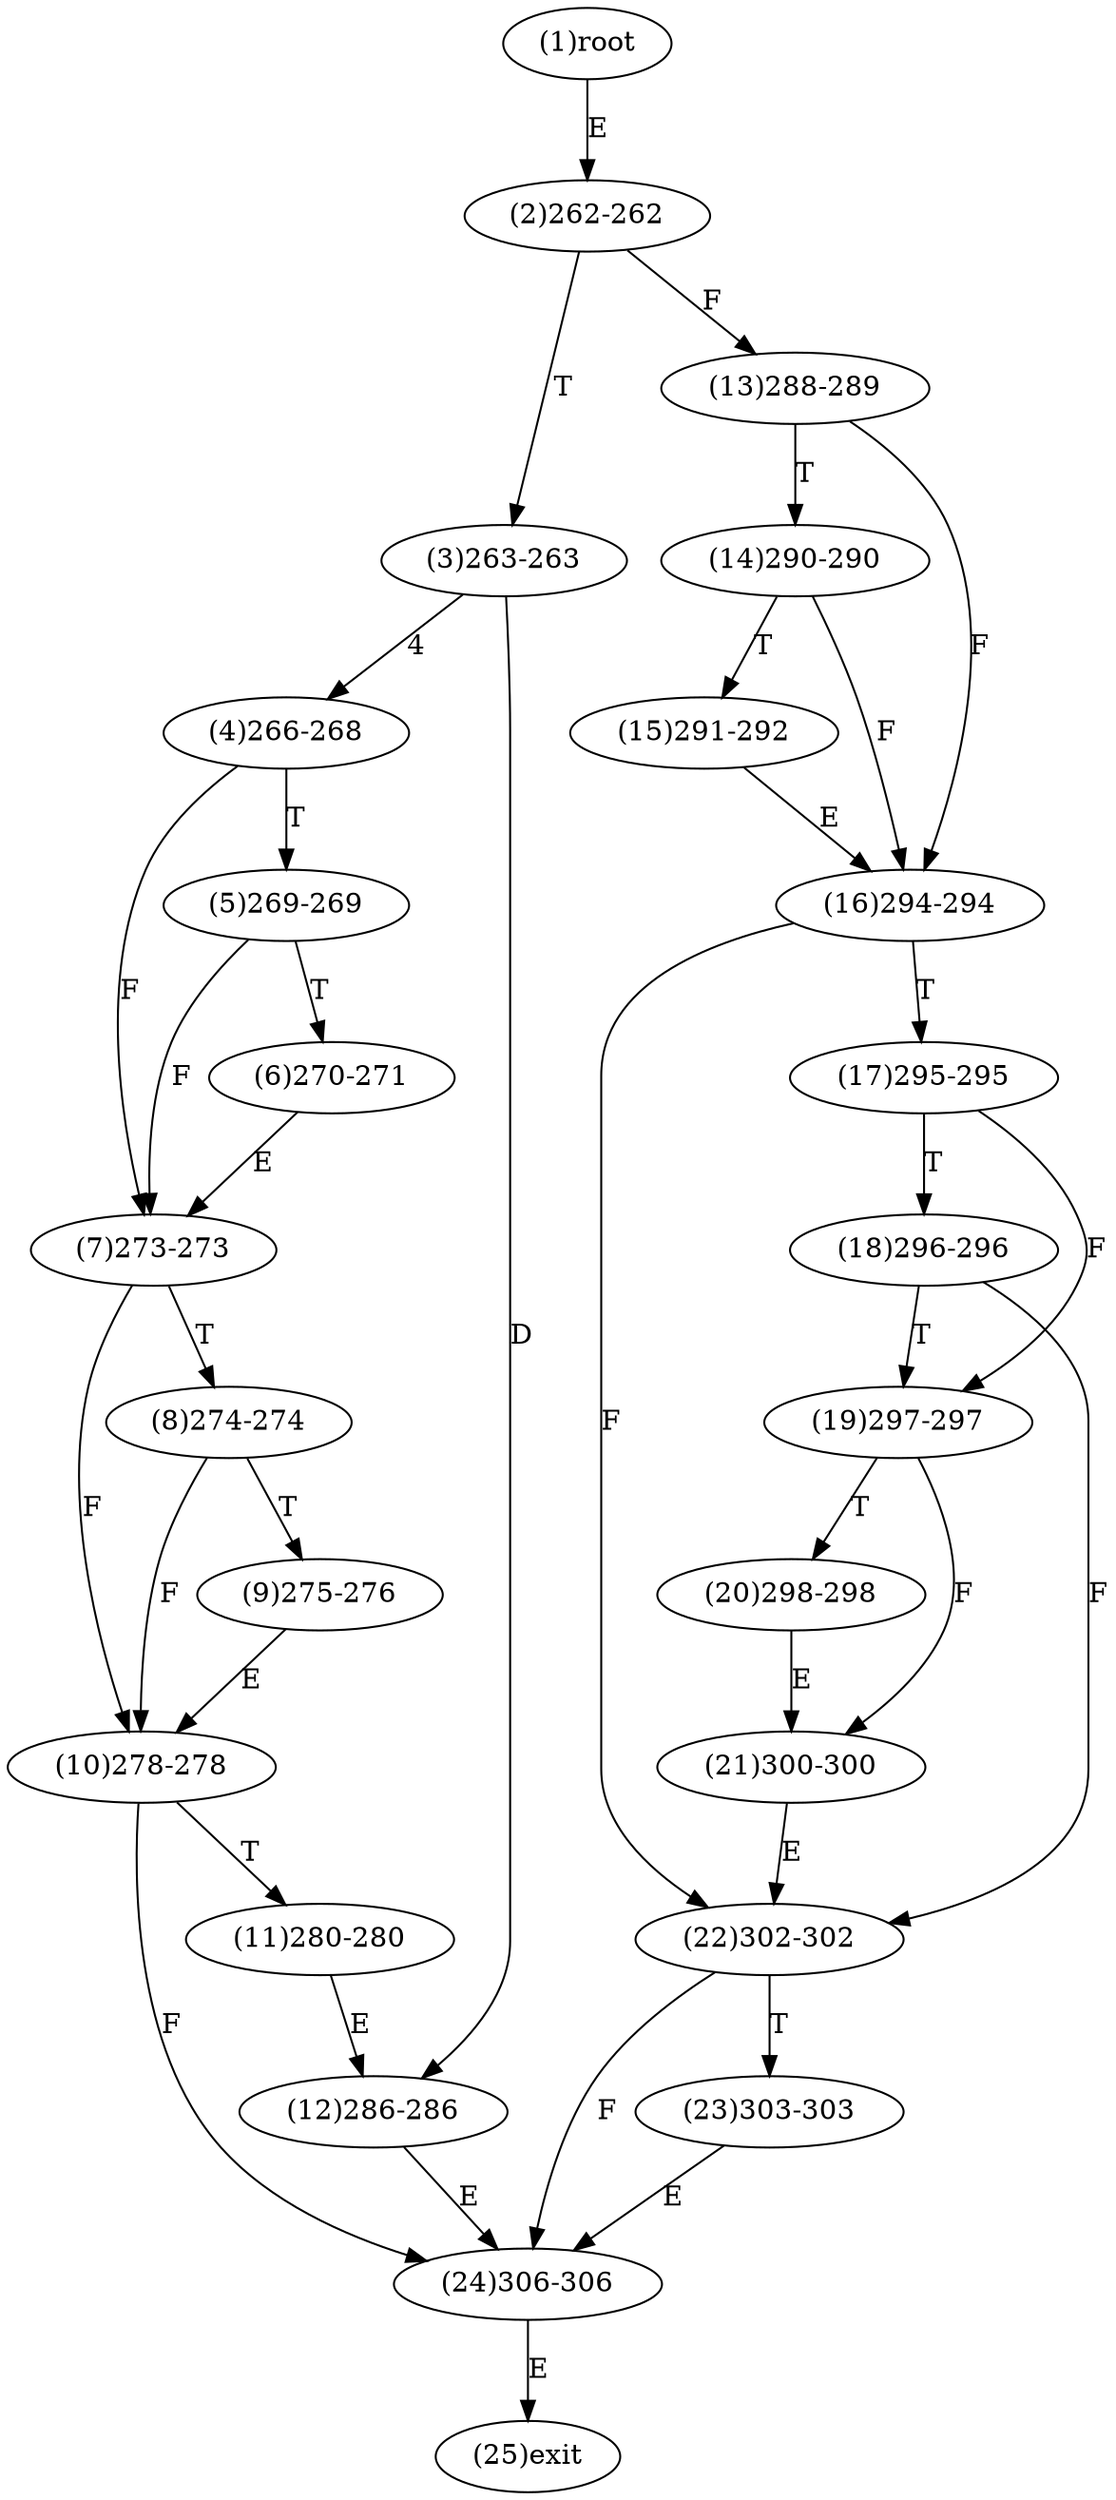 digraph "" { 
1[ label="(1)root"];
2[ label="(2)262-262"];
3[ label="(3)263-263"];
4[ label="(4)266-268"];
5[ label="(5)269-269"];
6[ label="(6)270-271"];
7[ label="(7)273-273"];
8[ label="(8)274-274"];
9[ label="(9)275-276"];
10[ label="(10)278-278"];
11[ label="(11)280-280"];
12[ label="(12)286-286"];
13[ label="(13)288-289"];
14[ label="(14)290-290"];
15[ label="(15)291-292"];
17[ label="(17)295-295"];
16[ label="(16)294-294"];
19[ label="(19)297-297"];
18[ label="(18)296-296"];
21[ label="(21)300-300"];
20[ label="(20)298-298"];
23[ label="(23)303-303"];
22[ label="(22)302-302"];
25[ label="(25)exit"];
24[ label="(24)306-306"];
1->2[ label="E"];
2->13[ label="F"];
2->3[ label="T"];
3->4[ label="4"];
3->12[ label="D"];
4->7[ label="F"];
4->5[ label="T"];
5->7[ label="F"];
5->6[ label="T"];
6->7[ label="E"];
7->10[ label="F"];
7->8[ label="T"];
8->10[ label="F"];
8->9[ label="T"];
9->10[ label="E"];
10->24[ label="F"];
10->11[ label="T"];
11->12[ label="E"];
12->24[ label="E"];
13->16[ label="F"];
13->14[ label="T"];
14->16[ label="F"];
14->15[ label="T"];
15->16[ label="E"];
16->22[ label="F"];
16->17[ label="T"];
17->19[ label="F"];
17->18[ label="T"];
18->22[ label="F"];
18->19[ label="T"];
19->21[ label="F"];
19->20[ label="T"];
20->21[ label="E"];
21->22[ label="E"];
22->24[ label="F"];
22->23[ label="T"];
23->24[ label="E"];
24->25[ label="E"];
}